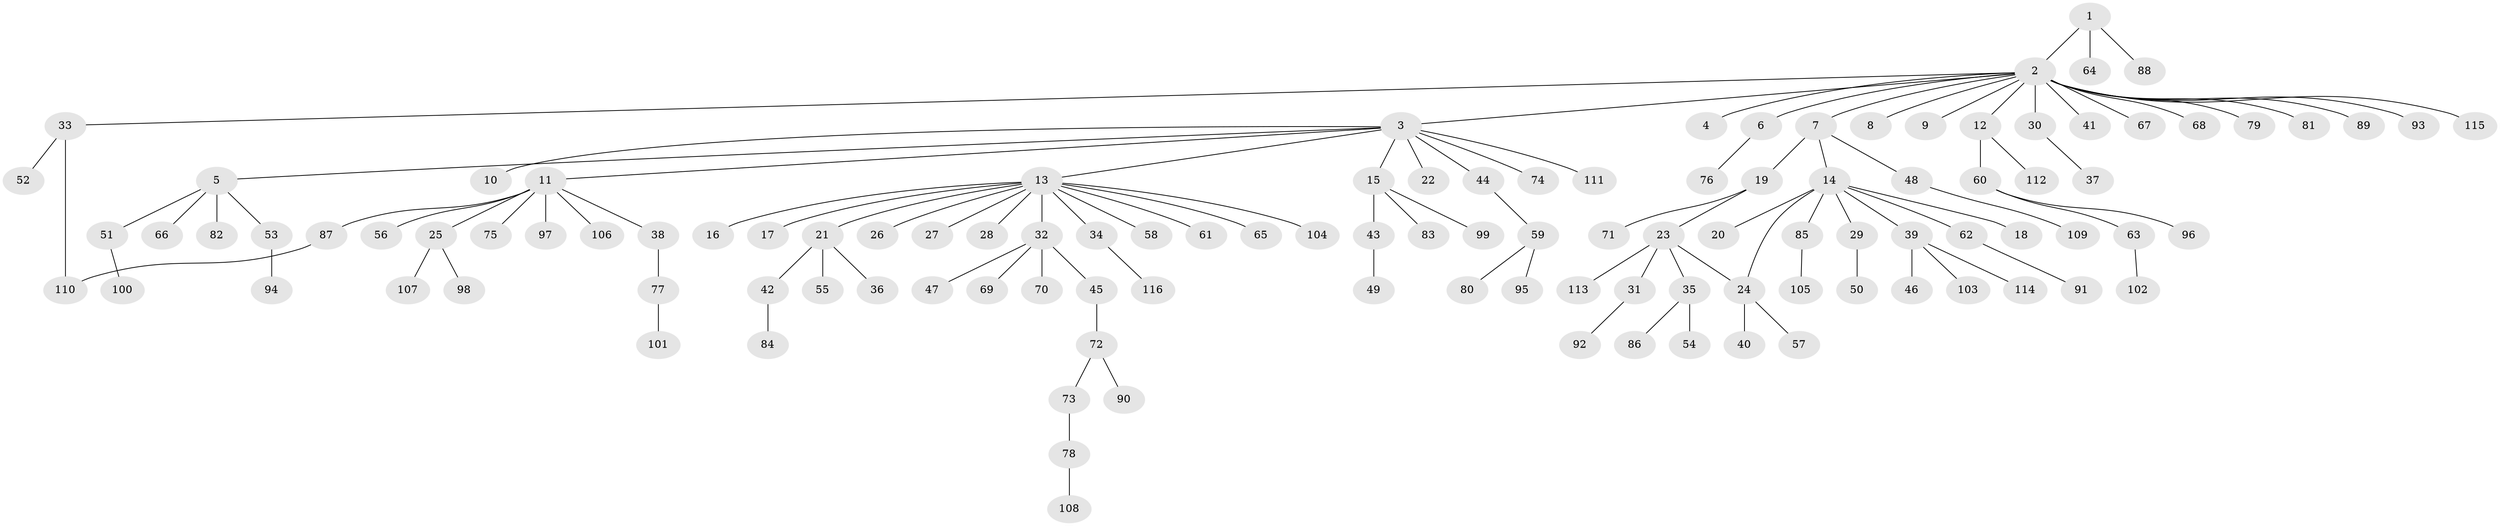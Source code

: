 // Generated by graph-tools (version 1.1) at 2025/11/02/27/25 16:11:13]
// undirected, 116 vertices, 117 edges
graph export_dot {
graph [start="1"]
  node [color=gray90,style=filled];
  1;
  2;
  3;
  4;
  5;
  6;
  7;
  8;
  9;
  10;
  11;
  12;
  13;
  14;
  15;
  16;
  17;
  18;
  19;
  20;
  21;
  22;
  23;
  24;
  25;
  26;
  27;
  28;
  29;
  30;
  31;
  32;
  33;
  34;
  35;
  36;
  37;
  38;
  39;
  40;
  41;
  42;
  43;
  44;
  45;
  46;
  47;
  48;
  49;
  50;
  51;
  52;
  53;
  54;
  55;
  56;
  57;
  58;
  59;
  60;
  61;
  62;
  63;
  64;
  65;
  66;
  67;
  68;
  69;
  70;
  71;
  72;
  73;
  74;
  75;
  76;
  77;
  78;
  79;
  80;
  81;
  82;
  83;
  84;
  85;
  86;
  87;
  88;
  89;
  90;
  91;
  92;
  93;
  94;
  95;
  96;
  97;
  98;
  99;
  100;
  101;
  102;
  103;
  104;
  105;
  106;
  107;
  108;
  109;
  110;
  111;
  112;
  113;
  114;
  115;
  116;
  1 -- 2;
  1 -- 64;
  1 -- 88;
  2 -- 3;
  2 -- 4;
  2 -- 6;
  2 -- 7;
  2 -- 8;
  2 -- 9;
  2 -- 12;
  2 -- 30;
  2 -- 33;
  2 -- 41;
  2 -- 67;
  2 -- 68;
  2 -- 79;
  2 -- 81;
  2 -- 89;
  2 -- 93;
  2 -- 115;
  3 -- 5;
  3 -- 10;
  3 -- 11;
  3 -- 13;
  3 -- 15;
  3 -- 22;
  3 -- 44;
  3 -- 74;
  3 -- 111;
  5 -- 51;
  5 -- 53;
  5 -- 66;
  5 -- 82;
  6 -- 76;
  7 -- 14;
  7 -- 19;
  7 -- 48;
  11 -- 25;
  11 -- 38;
  11 -- 56;
  11 -- 75;
  11 -- 87;
  11 -- 97;
  11 -- 106;
  12 -- 60;
  12 -- 112;
  13 -- 16;
  13 -- 17;
  13 -- 21;
  13 -- 26;
  13 -- 27;
  13 -- 28;
  13 -- 32;
  13 -- 34;
  13 -- 58;
  13 -- 61;
  13 -- 65;
  13 -- 104;
  14 -- 18;
  14 -- 20;
  14 -- 24;
  14 -- 29;
  14 -- 39;
  14 -- 62;
  14 -- 85;
  15 -- 43;
  15 -- 83;
  15 -- 99;
  19 -- 23;
  19 -- 71;
  21 -- 36;
  21 -- 42;
  21 -- 55;
  23 -- 24;
  23 -- 31;
  23 -- 35;
  23 -- 113;
  24 -- 40;
  24 -- 57;
  25 -- 98;
  25 -- 107;
  29 -- 50;
  30 -- 37;
  31 -- 92;
  32 -- 45;
  32 -- 47;
  32 -- 69;
  32 -- 70;
  33 -- 52;
  33 -- 110;
  34 -- 116;
  35 -- 54;
  35 -- 86;
  38 -- 77;
  39 -- 46;
  39 -- 103;
  39 -- 114;
  42 -- 84;
  43 -- 49;
  44 -- 59;
  45 -- 72;
  48 -- 109;
  51 -- 100;
  53 -- 94;
  59 -- 80;
  59 -- 95;
  60 -- 63;
  60 -- 96;
  62 -- 91;
  63 -- 102;
  72 -- 73;
  72 -- 90;
  73 -- 78;
  77 -- 101;
  78 -- 108;
  85 -- 105;
  87 -- 110;
}
